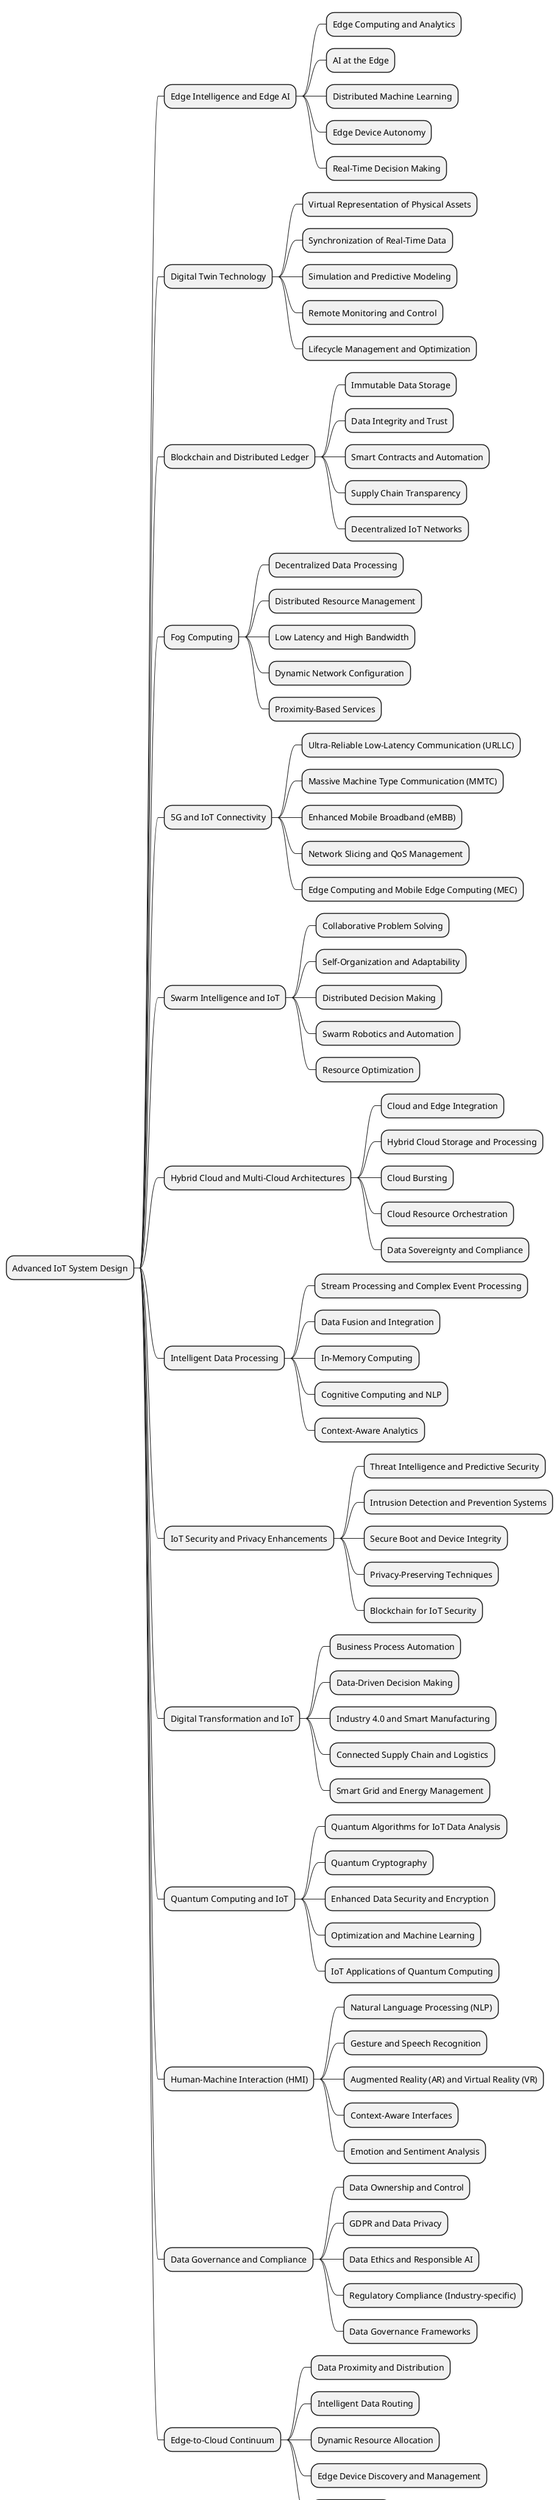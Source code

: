 @startmindmap

* Advanced IoT System Design
** Edge Intelligence and Edge AI
*** Edge Computing and Analytics
*** AI at the Edge
*** Distributed Machine Learning
*** Edge Device Autonomy
*** Real-Time Decision Making
** Digital Twin Technology
*** Virtual Representation of Physical Assets
*** Synchronization of Real-Time Data
*** Simulation and Predictive Modeling
*** Remote Monitoring and Control
*** Lifecycle Management and Optimization
** Blockchain and Distributed Ledger
*** Immutable Data Storage
*** Data Integrity and Trust
*** Smart Contracts and Automation
*** Supply Chain Transparency
*** Decentralized IoT Networks
** Fog Computing
*** Decentralized Data Processing
*** Distributed Resource Management
*** Low Latency and High Bandwidth
*** Dynamic Network Configuration
*** Proximity-Based Services
** 5G and IoT Connectivity
*** Ultra-Reliable Low-Latency Communication (URLLC)
*** Massive Machine Type Communication (MMTC)
*** Enhanced Mobile Broadband (eMBB)
*** Network Slicing and QoS Management
*** Edge Computing and Mobile Edge Computing (MEC)
** Swarm Intelligence and IoT
*** Collaborative Problem Solving
*** Self-Organization and Adaptability
*** Distributed Decision Making
*** Swarm Robotics and Automation
*** Resource Optimization
** Hybrid Cloud and Multi-Cloud Architectures
*** Cloud and Edge Integration
*** Hybrid Cloud Storage and Processing
*** Cloud Bursting
*** Cloud Resource Orchestration
*** Data Sovereignty and Compliance
** Intelligent Data Processing
*** Stream Processing and Complex Event Processing
*** Data Fusion and Integration
*** In-Memory Computing
*** Cognitive Computing and NLP
*** Context-Aware Analytics
** IoT Security and Privacy Enhancements
*** Threat Intelligence and Predictive Security
*** Intrusion Detection and Prevention Systems
*** Secure Boot and Device Integrity
*** Privacy-Preserving Techniques
*** Blockchain for IoT Security
** Digital Transformation and IoT
*** Business Process Automation
*** Data-Driven Decision Making
*** Industry 4.0 and Smart Manufacturing
*** Connected Supply Chain and Logistics
*** Smart Grid and Energy Management
** Quantum Computing and IoT
*** Quantum Algorithms for IoT Data Analysis
*** Quantum Cryptography
*** Enhanced Data Security and Encryption
*** Optimization and Machine Learning
*** IoT Applications of Quantum Computing
** Human-Machine Interaction (HMI)
*** Natural Language Processing (NLP)
*** Gesture and Speech Recognition
*** Augmented Reality (AR) and Virtual Reality (VR)
*** Context-Aware Interfaces
*** Emotion and Sentiment Analysis
** Data Governance and Compliance
*** Data Ownership and Control
*** GDPR and Data Privacy
*** Data Ethics and Responsible AI
*** Regulatory Compliance (Industry-specific)
*** Data Governance Frameworks
** Edge-to-Cloud Continuum
*** Data Proximity and Distribution
*** Intelligent Data Routing
*** Dynamic Resource Allocation
*** Edge Device Discovery and Management
*** Elastic Scalability

@endmindmap
